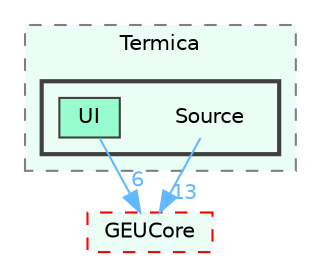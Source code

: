 digraph "C:/GEU/GEUModules/Termica/Source"
{
 // LATEX_PDF_SIZE
  bgcolor="transparent";
  edge [fontname=Helvetica,fontsize=10,labelfontname=Helvetica,labelfontsize=10];
  node [fontname=Helvetica,fontsize=10,shape=box,height=0.2,width=0.4];
  compound=true
  subgraph clusterdir_14095f3e1ac0f6cfee6b66e3def2c142 {
    graph [ bgcolor="#ebfef5", pencolor="grey50", label="Termica", fontname=Helvetica,fontsize=10 style="filled,dashed", URL="dir_14095f3e1ac0f6cfee6b66e3def2c142.html",tooltip=""]
  subgraph clusterdir_efaf062761e86293cc4ef08338c5d68d {
    graph [ bgcolor="#ebfef5", pencolor="grey25", label="", fontname=Helvetica,fontsize=10 style="filled,bold", URL="dir_efaf062761e86293cc4ef08338c5d68d.html",tooltip=""]
    dir_efaf062761e86293cc4ef08338c5d68d [shape=plaintext, label="Source"];
  dir_6e364a5b323ddd410569b002e80f360b [label="UI", fillcolor="#98fdce", color="grey25", style="filled", URL="dir_6e364a5b323ddd410569b002e80f360b.html",tooltip=""];
  }
  }
  dir_27e7292ccf631aad9354b9464cb90a84 [label="GEUCore", fillcolor="#ebfef5", color="red", style="filled,dashed", URL="dir_27e7292ccf631aad9354b9464cb90a84.html",tooltip=""];
  dir_efaf062761e86293cc4ef08338c5d68d->dir_27e7292ccf631aad9354b9464cb90a84 [headlabel="13", labeldistance=1.5 headhref="dir_000043_000015.html" href="dir_000043_000015.html" color="steelblue1" fontcolor="steelblue1"];
  dir_6e364a5b323ddd410569b002e80f360b->dir_27e7292ccf631aad9354b9464cb90a84 [headlabel="6", labeldistance=1.5 headhref="dir_000055_000015.html" href="dir_000055_000015.html" color="steelblue1" fontcolor="steelblue1"];
}
